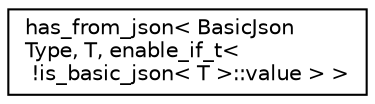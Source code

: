 digraph "Graphical Class Hierarchy"
{
 // LATEX_PDF_SIZE
  edge [fontname="Helvetica",fontsize="10",labelfontname="Helvetica",labelfontsize="10"];
  node [fontname="Helvetica",fontsize="10",shape=record];
  rankdir="LR";
  Node0 [label="has_from_json\< BasicJson\lType, T, enable_if_t\<\l !is_basic_json\< T \>::value \> \>",height=0.2,width=0.4,color="black", fillcolor="white", style="filled",URL="$structdetail_1_1has__from__json_3_01BasicJsonType_00_01T_00_01enable__if__t_3_01_9is__basic__json_3_01T_01_4_1_1value_01_4_01_4.html",tooltip=" "];
}
